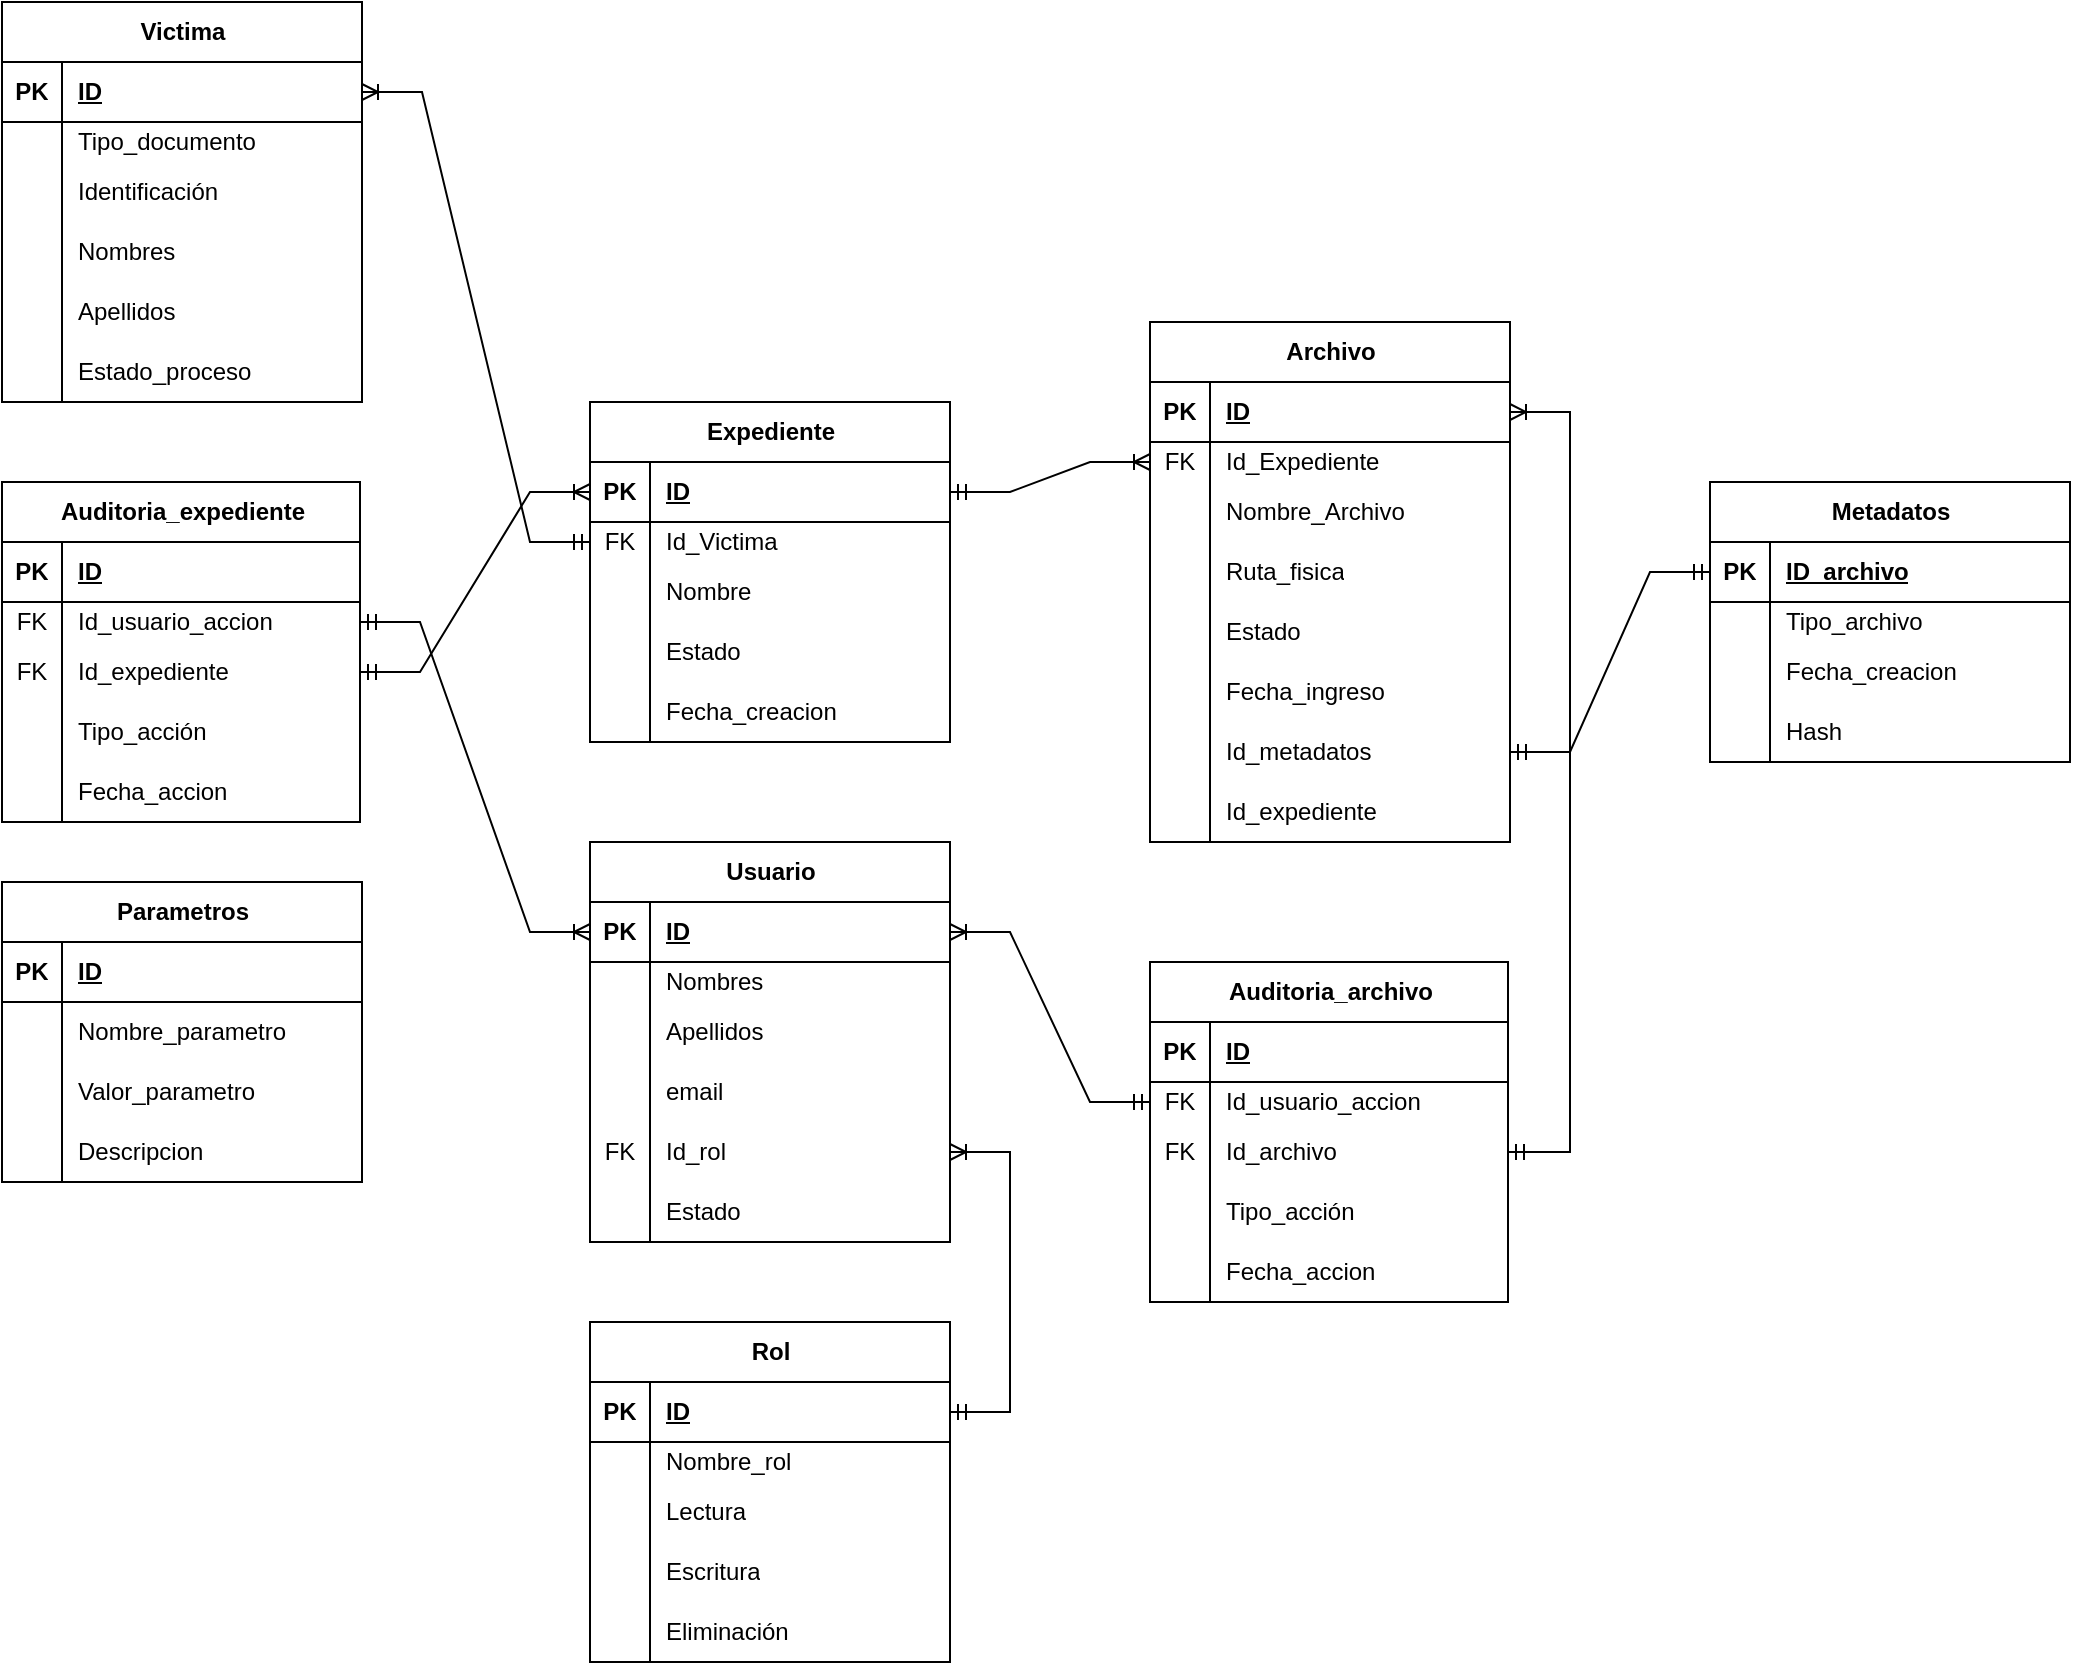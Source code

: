 <mxfile version="25.0.3">
  <diagram name="Page-1" id="efa7a0a1-bf9b-a30e-e6df-94a7791c09e9">
    <mxGraphModel dx="1318" dy="1440" grid="1" gridSize="10" guides="1" tooltips="1" connect="1" arrows="1" fold="1" page="1" pageScale="1" pageWidth="826" pageHeight="1169" background="none" math="0" shadow="0">
      <root>
        <mxCell id="0" />
        <mxCell id="1" parent="0" />
        <mxCell id="3Y8XvrcZQTQg6yt4Mxhw-348" value="Victima" style="shape=table;startSize=30;container=1;collapsible=1;childLayout=tableLayout;fixedRows=1;rowLines=0;fontStyle=1;align=center;resizeLast=1;html=1;" vertex="1" parent="1">
          <mxGeometry x="826" width="180" height="200" as="geometry" />
        </mxCell>
        <mxCell id="3Y8XvrcZQTQg6yt4Mxhw-349" value="" style="shape=tableRow;horizontal=0;startSize=0;swimlaneHead=0;swimlaneBody=0;fillColor=none;collapsible=0;dropTarget=0;points=[[0,0.5],[1,0.5]];portConstraint=eastwest;top=0;left=0;right=0;bottom=1;" vertex="1" parent="3Y8XvrcZQTQg6yt4Mxhw-348">
          <mxGeometry y="30" width="180" height="30" as="geometry" />
        </mxCell>
        <mxCell id="3Y8XvrcZQTQg6yt4Mxhw-350" value="PK" style="shape=partialRectangle;connectable=0;fillColor=none;top=0;left=0;bottom=0;right=0;fontStyle=1;overflow=hidden;whiteSpace=wrap;html=1;" vertex="1" parent="3Y8XvrcZQTQg6yt4Mxhw-349">
          <mxGeometry width="30" height="30" as="geometry">
            <mxRectangle width="30" height="30" as="alternateBounds" />
          </mxGeometry>
        </mxCell>
        <mxCell id="3Y8XvrcZQTQg6yt4Mxhw-351" value="ID" style="shape=partialRectangle;connectable=0;fillColor=none;top=0;left=0;bottom=0;right=0;align=left;spacingLeft=6;fontStyle=5;overflow=hidden;whiteSpace=wrap;html=1;" vertex="1" parent="3Y8XvrcZQTQg6yt4Mxhw-349">
          <mxGeometry x="30" width="150" height="30" as="geometry">
            <mxRectangle width="150" height="30" as="alternateBounds" />
          </mxGeometry>
        </mxCell>
        <mxCell id="3Y8XvrcZQTQg6yt4Mxhw-352" value="" style="shape=tableRow;horizontal=0;startSize=0;swimlaneHead=0;swimlaneBody=0;fillColor=none;collapsible=0;dropTarget=0;points=[[0,0.5],[1,0.5]];portConstraint=eastwest;top=0;left=0;right=0;bottom=0;" vertex="1" parent="3Y8XvrcZQTQg6yt4Mxhw-348">
          <mxGeometry y="60" width="180" height="20" as="geometry" />
        </mxCell>
        <mxCell id="3Y8XvrcZQTQg6yt4Mxhw-353" value="" style="shape=partialRectangle;connectable=0;fillColor=none;top=0;left=0;bottom=0;right=0;editable=1;overflow=hidden;whiteSpace=wrap;html=1;" vertex="1" parent="3Y8XvrcZQTQg6yt4Mxhw-352">
          <mxGeometry width="30" height="20" as="geometry">
            <mxRectangle width="30" height="20" as="alternateBounds" />
          </mxGeometry>
        </mxCell>
        <mxCell id="3Y8XvrcZQTQg6yt4Mxhw-354" value="Tipo_documento&lt;span style=&quot;white-space: pre;&quot;&gt;&#x9;&lt;/span&gt;&lt;span style=&quot;white-space: pre;&quot;&gt;&#x9;&lt;/span&gt;" style="shape=partialRectangle;connectable=0;fillColor=none;top=0;left=0;bottom=0;right=0;align=left;spacingLeft=6;overflow=hidden;whiteSpace=wrap;html=1;" vertex="1" parent="3Y8XvrcZQTQg6yt4Mxhw-352">
          <mxGeometry x="30" width="150" height="20" as="geometry">
            <mxRectangle width="150" height="20" as="alternateBounds" />
          </mxGeometry>
        </mxCell>
        <mxCell id="3Y8XvrcZQTQg6yt4Mxhw-355" value="" style="shape=tableRow;horizontal=0;startSize=0;swimlaneHead=0;swimlaneBody=0;fillColor=none;collapsible=0;dropTarget=0;points=[[0,0.5],[1,0.5]];portConstraint=eastwest;top=0;left=0;right=0;bottom=0;" vertex="1" parent="3Y8XvrcZQTQg6yt4Mxhw-348">
          <mxGeometry y="80" width="180" height="30" as="geometry" />
        </mxCell>
        <mxCell id="3Y8XvrcZQTQg6yt4Mxhw-356" value="" style="shape=partialRectangle;connectable=0;fillColor=none;top=0;left=0;bottom=0;right=0;editable=1;overflow=hidden;whiteSpace=wrap;html=1;" vertex="1" parent="3Y8XvrcZQTQg6yt4Mxhw-355">
          <mxGeometry width="30" height="30" as="geometry">
            <mxRectangle width="30" height="30" as="alternateBounds" />
          </mxGeometry>
        </mxCell>
        <mxCell id="3Y8XvrcZQTQg6yt4Mxhw-357" value="Identificación" style="shape=partialRectangle;connectable=0;fillColor=none;top=0;left=0;bottom=0;right=0;align=left;spacingLeft=6;overflow=hidden;whiteSpace=wrap;html=1;" vertex="1" parent="3Y8XvrcZQTQg6yt4Mxhw-355">
          <mxGeometry x="30" width="150" height="30" as="geometry">
            <mxRectangle width="150" height="30" as="alternateBounds" />
          </mxGeometry>
        </mxCell>
        <mxCell id="3Y8XvrcZQTQg6yt4Mxhw-358" value="" style="shape=tableRow;horizontal=0;startSize=0;swimlaneHead=0;swimlaneBody=0;fillColor=none;collapsible=0;dropTarget=0;points=[[0,0.5],[1,0.5]];portConstraint=eastwest;top=0;left=0;right=0;bottom=0;" vertex="1" parent="3Y8XvrcZQTQg6yt4Mxhw-348">
          <mxGeometry y="110" width="180" height="30" as="geometry" />
        </mxCell>
        <mxCell id="3Y8XvrcZQTQg6yt4Mxhw-359" value="" style="shape=partialRectangle;connectable=0;fillColor=none;top=0;left=0;bottom=0;right=0;editable=1;overflow=hidden;whiteSpace=wrap;html=1;" vertex="1" parent="3Y8XvrcZQTQg6yt4Mxhw-358">
          <mxGeometry width="30" height="30" as="geometry">
            <mxRectangle width="30" height="30" as="alternateBounds" />
          </mxGeometry>
        </mxCell>
        <mxCell id="3Y8XvrcZQTQg6yt4Mxhw-360" value="Nombres" style="shape=partialRectangle;connectable=0;fillColor=none;top=0;left=0;bottom=0;right=0;align=left;spacingLeft=6;overflow=hidden;whiteSpace=wrap;html=1;" vertex="1" parent="3Y8XvrcZQTQg6yt4Mxhw-358">
          <mxGeometry x="30" width="150" height="30" as="geometry">
            <mxRectangle width="150" height="30" as="alternateBounds" />
          </mxGeometry>
        </mxCell>
        <mxCell id="3Y8XvrcZQTQg6yt4Mxhw-361" value="" style="shape=tableRow;horizontal=0;startSize=0;swimlaneHead=0;swimlaneBody=0;fillColor=none;collapsible=0;dropTarget=0;points=[[0,0.5],[1,0.5]];portConstraint=eastwest;top=0;left=0;right=0;bottom=0;" vertex="1" parent="3Y8XvrcZQTQg6yt4Mxhw-348">
          <mxGeometry y="140" width="180" height="30" as="geometry" />
        </mxCell>
        <mxCell id="3Y8XvrcZQTQg6yt4Mxhw-362" value="" style="shape=partialRectangle;connectable=0;fillColor=none;top=0;left=0;bottom=0;right=0;editable=1;overflow=hidden;whiteSpace=wrap;html=1;" vertex="1" parent="3Y8XvrcZQTQg6yt4Mxhw-361">
          <mxGeometry width="30" height="30" as="geometry">
            <mxRectangle width="30" height="30" as="alternateBounds" />
          </mxGeometry>
        </mxCell>
        <mxCell id="3Y8XvrcZQTQg6yt4Mxhw-363" value="Apellidos" style="shape=partialRectangle;connectable=0;fillColor=none;top=0;left=0;bottom=0;right=0;align=left;spacingLeft=6;overflow=hidden;whiteSpace=wrap;html=1;" vertex="1" parent="3Y8XvrcZQTQg6yt4Mxhw-361">
          <mxGeometry x="30" width="150" height="30" as="geometry">
            <mxRectangle width="150" height="30" as="alternateBounds" />
          </mxGeometry>
        </mxCell>
        <mxCell id="3Y8XvrcZQTQg6yt4Mxhw-364" value="" style="shape=tableRow;horizontal=0;startSize=0;swimlaneHead=0;swimlaneBody=0;fillColor=none;collapsible=0;dropTarget=0;points=[[0,0.5],[1,0.5]];portConstraint=eastwest;top=0;left=0;right=0;bottom=0;" vertex="1" parent="3Y8XvrcZQTQg6yt4Mxhw-348">
          <mxGeometry y="170" width="180" height="30" as="geometry" />
        </mxCell>
        <mxCell id="3Y8XvrcZQTQg6yt4Mxhw-365" value="" style="shape=partialRectangle;connectable=0;fillColor=none;top=0;left=0;bottom=0;right=0;editable=1;overflow=hidden;whiteSpace=wrap;html=1;" vertex="1" parent="3Y8XvrcZQTQg6yt4Mxhw-364">
          <mxGeometry width="30" height="30" as="geometry">
            <mxRectangle width="30" height="30" as="alternateBounds" />
          </mxGeometry>
        </mxCell>
        <mxCell id="3Y8XvrcZQTQg6yt4Mxhw-366" value="Estado_proceso" style="shape=partialRectangle;connectable=0;fillColor=none;top=0;left=0;bottom=0;right=0;align=left;spacingLeft=6;overflow=hidden;whiteSpace=wrap;html=1;" vertex="1" parent="3Y8XvrcZQTQg6yt4Mxhw-364">
          <mxGeometry x="30" width="150" height="30" as="geometry">
            <mxRectangle width="150" height="30" as="alternateBounds" />
          </mxGeometry>
        </mxCell>
        <mxCell id="3Y8XvrcZQTQg6yt4Mxhw-367" value="Auditoria_expediente" style="shape=table;startSize=30;container=1;collapsible=1;childLayout=tableLayout;fixedRows=1;rowLines=0;fontStyle=1;align=center;resizeLast=1;html=1;" vertex="1" parent="1">
          <mxGeometry x="826" y="240" width="179" height="170" as="geometry" />
        </mxCell>
        <mxCell id="3Y8XvrcZQTQg6yt4Mxhw-368" value="" style="shape=tableRow;horizontal=0;startSize=0;swimlaneHead=0;swimlaneBody=0;fillColor=none;collapsible=0;dropTarget=0;points=[[0,0.5],[1,0.5]];portConstraint=eastwest;top=0;left=0;right=0;bottom=1;" vertex="1" parent="3Y8XvrcZQTQg6yt4Mxhw-367">
          <mxGeometry y="30" width="179" height="30" as="geometry" />
        </mxCell>
        <mxCell id="3Y8XvrcZQTQg6yt4Mxhw-369" value="PK" style="shape=partialRectangle;connectable=0;fillColor=none;top=0;left=0;bottom=0;right=0;fontStyle=1;overflow=hidden;whiteSpace=wrap;html=1;" vertex="1" parent="3Y8XvrcZQTQg6yt4Mxhw-368">
          <mxGeometry width="30" height="30" as="geometry">
            <mxRectangle width="30" height="30" as="alternateBounds" />
          </mxGeometry>
        </mxCell>
        <mxCell id="3Y8XvrcZQTQg6yt4Mxhw-370" value="ID" style="shape=partialRectangle;connectable=0;fillColor=none;top=0;left=0;bottom=0;right=0;align=left;spacingLeft=6;fontStyle=5;overflow=hidden;whiteSpace=wrap;html=1;" vertex="1" parent="3Y8XvrcZQTQg6yt4Mxhw-368">
          <mxGeometry x="30" width="149" height="30" as="geometry">
            <mxRectangle width="149" height="30" as="alternateBounds" />
          </mxGeometry>
        </mxCell>
        <mxCell id="3Y8XvrcZQTQg6yt4Mxhw-371" value="" style="shape=tableRow;horizontal=0;startSize=0;swimlaneHead=0;swimlaneBody=0;fillColor=none;collapsible=0;dropTarget=0;points=[[0,0.5],[1,0.5]];portConstraint=eastwest;top=0;left=0;right=0;bottom=0;" vertex="1" parent="3Y8XvrcZQTQg6yt4Mxhw-367">
          <mxGeometry y="60" width="179" height="20" as="geometry" />
        </mxCell>
        <mxCell id="3Y8XvrcZQTQg6yt4Mxhw-372" value="FK" style="shape=partialRectangle;connectable=0;fillColor=none;top=0;left=0;bottom=0;right=0;editable=1;overflow=hidden;whiteSpace=wrap;html=1;" vertex="1" parent="3Y8XvrcZQTQg6yt4Mxhw-371">
          <mxGeometry width="30" height="20" as="geometry">
            <mxRectangle width="30" height="20" as="alternateBounds" />
          </mxGeometry>
        </mxCell>
        <mxCell id="3Y8XvrcZQTQg6yt4Mxhw-373" value="Id_usuario_accion" style="shape=partialRectangle;connectable=0;fillColor=none;top=0;left=0;bottom=0;right=0;align=left;spacingLeft=6;overflow=hidden;whiteSpace=wrap;html=1;" vertex="1" parent="3Y8XvrcZQTQg6yt4Mxhw-371">
          <mxGeometry x="30" width="149" height="20" as="geometry">
            <mxRectangle width="149" height="20" as="alternateBounds" />
          </mxGeometry>
        </mxCell>
        <mxCell id="3Y8XvrcZQTQg6yt4Mxhw-374" value="" style="shape=tableRow;horizontal=0;startSize=0;swimlaneHead=0;swimlaneBody=0;fillColor=none;collapsible=0;dropTarget=0;points=[[0,0.5],[1,0.5]];portConstraint=eastwest;top=0;left=0;right=0;bottom=0;" vertex="1" parent="3Y8XvrcZQTQg6yt4Mxhw-367">
          <mxGeometry y="80" width="179" height="30" as="geometry" />
        </mxCell>
        <mxCell id="3Y8XvrcZQTQg6yt4Mxhw-375" value="FK" style="shape=partialRectangle;connectable=0;fillColor=none;top=0;left=0;bottom=0;right=0;editable=1;overflow=hidden;whiteSpace=wrap;html=1;" vertex="1" parent="3Y8XvrcZQTQg6yt4Mxhw-374">
          <mxGeometry width="30" height="30" as="geometry">
            <mxRectangle width="30" height="30" as="alternateBounds" />
          </mxGeometry>
        </mxCell>
        <mxCell id="3Y8XvrcZQTQg6yt4Mxhw-376" value="Id_expediente" style="shape=partialRectangle;connectable=0;fillColor=none;top=0;left=0;bottom=0;right=0;align=left;spacingLeft=6;overflow=hidden;whiteSpace=wrap;html=1;" vertex="1" parent="3Y8XvrcZQTQg6yt4Mxhw-374">
          <mxGeometry x="30" width="149" height="30" as="geometry">
            <mxRectangle width="149" height="30" as="alternateBounds" />
          </mxGeometry>
        </mxCell>
        <mxCell id="3Y8XvrcZQTQg6yt4Mxhw-377" value="" style="shape=tableRow;horizontal=0;startSize=0;swimlaneHead=0;swimlaneBody=0;fillColor=none;collapsible=0;dropTarget=0;points=[[0,0.5],[1,0.5]];portConstraint=eastwest;top=0;left=0;right=0;bottom=0;" vertex="1" parent="3Y8XvrcZQTQg6yt4Mxhw-367">
          <mxGeometry y="110" width="179" height="30" as="geometry" />
        </mxCell>
        <mxCell id="3Y8XvrcZQTQg6yt4Mxhw-378" value="" style="shape=partialRectangle;connectable=0;fillColor=none;top=0;left=0;bottom=0;right=0;editable=1;overflow=hidden;whiteSpace=wrap;html=1;" vertex="1" parent="3Y8XvrcZQTQg6yt4Mxhw-377">
          <mxGeometry width="30" height="30" as="geometry">
            <mxRectangle width="30" height="30" as="alternateBounds" />
          </mxGeometry>
        </mxCell>
        <mxCell id="3Y8XvrcZQTQg6yt4Mxhw-379" value="Tipo_acción" style="shape=partialRectangle;connectable=0;fillColor=none;top=0;left=0;bottom=0;right=0;align=left;spacingLeft=6;overflow=hidden;whiteSpace=wrap;html=1;" vertex="1" parent="3Y8XvrcZQTQg6yt4Mxhw-377">
          <mxGeometry x="30" width="149" height="30" as="geometry">
            <mxRectangle width="149" height="30" as="alternateBounds" />
          </mxGeometry>
        </mxCell>
        <mxCell id="3Y8XvrcZQTQg6yt4Mxhw-380" value="" style="shape=tableRow;horizontal=0;startSize=0;swimlaneHead=0;swimlaneBody=0;fillColor=none;collapsible=0;dropTarget=0;points=[[0,0.5],[1,0.5]];portConstraint=eastwest;top=0;left=0;right=0;bottom=0;" vertex="1" parent="3Y8XvrcZQTQg6yt4Mxhw-367">
          <mxGeometry y="140" width="179" height="30" as="geometry" />
        </mxCell>
        <mxCell id="3Y8XvrcZQTQg6yt4Mxhw-381" value="" style="shape=partialRectangle;connectable=0;fillColor=none;top=0;left=0;bottom=0;right=0;editable=1;overflow=hidden;whiteSpace=wrap;html=1;" vertex="1" parent="3Y8XvrcZQTQg6yt4Mxhw-380">
          <mxGeometry width="30" height="30" as="geometry">
            <mxRectangle width="30" height="30" as="alternateBounds" />
          </mxGeometry>
        </mxCell>
        <mxCell id="3Y8XvrcZQTQg6yt4Mxhw-382" value="Fecha_accion" style="shape=partialRectangle;connectable=0;fillColor=none;top=0;left=0;bottom=0;right=0;align=left;spacingLeft=6;overflow=hidden;whiteSpace=wrap;html=1;" vertex="1" parent="3Y8XvrcZQTQg6yt4Mxhw-380">
          <mxGeometry x="30" width="149" height="30" as="geometry">
            <mxRectangle width="149" height="30" as="alternateBounds" />
          </mxGeometry>
        </mxCell>
        <mxCell id="3Y8XvrcZQTQg6yt4Mxhw-383" value="" style="edgeStyle=entityRelationEdgeStyle;fontSize=12;html=1;endArrow=ERoneToMany;startArrow=ERmandOne;rounded=0;" edge="1" source="3Y8XvrcZQTQg6yt4Mxhw-390" target="3Y8XvrcZQTQg6yt4Mxhw-349" parent="1">
          <mxGeometry width="100" height="100" relative="1" as="geometry">
            <mxPoint x="1160" y="590" as="sourcePoint" />
            <mxPoint x="1260" y="490" as="targetPoint" />
          </mxGeometry>
        </mxCell>
        <mxCell id="3Y8XvrcZQTQg6yt4Mxhw-384" value="" style="edgeStyle=entityRelationEdgeStyle;fontSize=12;html=1;endArrow=ERoneToMany;startArrow=ERmandOne;rounded=0;" edge="1" source="3Y8XvrcZQTQg6yt4Mxhw-374" target="3Y8XvrcZQTQg6yt4Mxhw-387" parent="1">
          <mxGeometry width="100" height="100" relative="1" as="geometry">
            <mxPoint x="1070" y="595" as="sourcePoint" />
            <mxPoint x="1070" y="340" as="targetPoint" />
            <Array as="points">
              <mxPoint x="1131" y="465" />
              <mxPoint x="1141" y="465" />
              <mxPoint x="1141" y="455" />
            </Array>
          </mxGeometry>
        </mxCell>
        <mxCell id="3Y8XvrcZQTQg6yt4Mxhw-385" value="" style="edgeStyle=entityRelationEdgeStyle;fontSize=12;html=1;endArrow=ERoneToMany;startArrow=ERmandOne;rounded=0;" edge="1" source="3Y8XvrcZQTQg6yt4Mxhw-371" target="3Y8XvrcZQTQg6yt4Mxhw-409" parent="1">
          <mxGeometry width="100" height="100" relative="1" as="geometry">
            <mxPoint x="1009" y="555" as="sourcePoint" />
            <mxPoint x="1110" y="680" as="targetPoint" />
          </mxGeometry>
        </mxCell>
        <mxCell id="3Y8XvrcZQTQg6yt4Mxhw-386" value="Expediente" style="shape=table;startSize=30;container=1;collapsible=1;childLayout=tableLayout;fixedRows=1;rowLines=0;fontStyle=1;align=center;resizeLast=1;html=1;" vertex="1" parent="1">
          <mxGeometry x="1120" y="200" width="180" height="170" as="geometry" />
        </mxCell>
        <mxCell id="3Y8XvrcZQTQg6yt4Mxhw-387" value="" style="shape=tableRow;horizontal=0;startSize=0;swimlaneHead=0;swimlaneBody=0;fillColor=none;collapsible=0;dropTarget=0;points=[[0,0.5],[1,0.5]];portConstraint=eastwest;top=0;left=0;right=0;bottom=1;" vertex="1" parent="3Y8XvrcZQTQg6yt4Mxhw-386">
          <mxGeometry y="30" width="180" height="30" as="geometry" />
        </mxCell>
        <mxCell id="3Y8XvrcZQTQg6yt4Mxhw-388" value="PK" style="shape=partialRectangle;connectable=0;fillColor=none;top=0;left=0;bottom=0;right=0;fontStyle=1;overflow=hidden;whiteSpace=wrap;html=1;" vertex="1" parent="3Y8XvrcZQTQg6yt4Mxhw-387">
          <mxGeometry width="30" height="30" as="geometry">
            <mxRectangle width="30" height="30" as="alternateBounds" />
          </mxGeometry>
        </mxCell>
        <mxCell id="3Y8XvrcZQTQg6yt4Mxhw-389" value="ID" style="shape=partialRectangle;connectable=0;fillColor=none;top=0;left=0;bottom=0;right=0;align=left;spacingLeft=6;fontStyle=5;overflow=hidden;whiteSpace=wrap;html=1;" vertex="1" parent="3Y8XvrcZQTQg6yt4Mxhw-387">
          <mxGeometry x="30" width="150" height="30" as="geometry">
            <mxRectangle width="150" height="30" as="alternateBounds" />
          </mxGeometry>
        </mxCell>
        <mxCell id="3Y8XvrcZQTQg6yt4Mxhw-390" value="" style="shape=tableRow;horizontal=0;startSize=0;swimlaneHead=0;swimlaneBody=0;fillColor=none;collapsible=0;dropTarget=0;points=[[0,0.5],[1,0.5]];portConstraint=eastwest;top=0;left=0;right=0;bottom=0;" vertex="1" parent="3Y8XvrcZQTQg6yt4Mxhw-386">
          <mxGeometry y="60" width="180" height="20" as="geometry" />
        </mxCell>
        <mxCell id="3Y8XvrcZQTQg6yt4Mxhw-391" value="FK" style="shape=partialRectangle;connectable=0;fillColor=none;top=0;left=0;bottom=0;right=0;editable=1;overflow=hidden;whiteSpace=wrap;html=1;" vertex="1" parent="3Y8XvrcZQTQg6yt4Mxhw-390">
          <mxGeometry width="30" height="20" as="geometry">
            <mxRectangle width="30" height="20" as="alternateBounds" />
          </mxGeometry>
        </mxCell>
        <mxCell id="3Y8XvrcZQTQg6yt4Mxhw-392" value="Id_Victima" style="shape=partialRectangle;connectable=0;fillColor=none;top=0;left=0;bottom=0;right=0;align=left;spacingLeft=6;overflow=hidden;whiteSpace=wrap;html=1;" vertex="1" parent="3Y8XvrcZQTQg6yt4Mxhw-390">
          <mxGeometry x="30" width="150" height="20" as="geometry">
            <mxRectangle width="150" height="20" as="alternateBounds" />
          </mxGeometry>
        </mxCell>
        <mxCell id="3Y8XvrcZQTQg6yt4Mxhw-393" value="" style="shape=tableRow;horizontal=0;startSize=0;swimlaneHead=0;swimlaneBody=0;fillColor=none;collapsible=0;dropTarget=0;points=[[0,0.5],[1,0.5]];portConstraint=eastwest;top=0;left=0;right=0;bottom=0;" vertex="1" parent="3Y8XvrcZQTQg6yt4Mxhw-386">
          <mxGeometry y="80" width="180" height="30" as="geometry" />
        </mxCell>
        <mxCell id="3Y8XvrcZQTQg6yt4Mxhw-394" value="" style="shape=partialRectangle;connectable=0;fillColor=none;top=0;left=0;bottom=0;right=0;editable=1;overflow=hidden;whiteSpace=wrap;html=1;" vertex="1" parent="3Y8XvrcZQTQg6yt4Mxhw-393">
          <mxGeometry width="30" height="30" as="geometry">
            <mxRectangle width="30" height="30" as="alternateBounds" />
          </mxGeometry>
        </mxCell>
        <mxCell id="3Y8XvrcZQTQg6yt4Mxhw-395" value="Nombre" style="shape=partialRectangle;connectable=0;fillColor=none;top=0;left=0;bottom=0;right=0;align=left;spacingLeft=6;overflow=hidden;whiteSpace=wrap;html=1;" vertex="1" parent="3Y8XvrcZQTQg6yt4Mxhw-393">
          <mxGeometry x="30" width="150" height="30" as="geometry">
            <mxRectangle width="150" height="30" as="alternateBounds" />
          </mxGeometry>
        </mxCell>
        <mxCell id="3Y8XvrcZQTQg6yt4Mxhw-399" value="" style="shape=tableRow;horizontal=0;startSize=0;swimlaneHead=0;swimlaneBody=0;fillColor=none;collapsible=0;dropTarget=0;points=[[0,0.5],[1,0.5]];portConstraint=eastwest;top=0;left=0;right=0;bottom=0;" vertex="1" parent="3Y8XvrcZQTQg6yt4Mxhw-386">
          <mxGeometry y="110" width="180" height="30" as="geometry" />
        </mxCell>
        <mxCell id="3Y8XvrcZQTQg6yt4Mxhw-400" value="" style="shape=partialRectangle;connectable=0;fillColor=none;top=0;left=0;bottom=0;right=0;editable=1;overflow=hidden;whiteSpace=wrap;html=1;" vertex="1" parent="3Y8XvrcZQTQg6yt4Mxhw-399">
          <mxGeometry width="30" height="30" as="geometry">
            <mxRectangle width="30" height="30" as="alternateBounds" />
          </mxGeometry>
        </mxCell>
        <mxCell id="3Y8XvrcZQTQg6yt4Mxhw-401" value="Estado" style="shape=partialRectangle;connectable=0;fillColor=none;top=0;left=0;bottom=0;right=0;align=left;spacingLeft=6;overflow=hidden;whiteSpace=wrap;html=1;" vertex="1" parent="3Y8XvrcZQTQg6yt4Mxhw-399">
          <mxGeometry x="30" width="150" height="30" as="geometry">
            <mxRectangle width="150" height="30" as="alternateBounds" />
          </mxGeometry>
        </mxCell>
        <mxCell id="3Y8XvrcZQTQg6yt4Mxhw-402" value="" style="shape=tableRow;horizontal=0;startSize=0;swimlaneHead=0;swimlaneBody=0;fillColor=none;collapsible=0;dropTarget=0;points=[[0,0.5],[1,0.5]];portConstraint=eastwest;top=0;left=0;right=0;bottom=0;" vertex="1" parent="3Y8XvrcZQTQg6yt4Mxhw-386">
          <mxGeometry y="140" width="180" height="30" as="geometry" />
        </mxCell>
        <mxCell id="3Y8XvrcZQTQg6yt4Mxhw-403" value="" style="shape=partialRectangle;connectable=0;fillColor=none;top=0;left=0;bottom=0;right=0;editable=1;overflow=hidden;whiteSpace=wrap;html=1;" vertex="1" parent="3Y8XvrcZQTQg6yt4Mxhw-402">
          <mxGeometry width="30" height="30" as="geometry">
            <mxRectangle width="30" height="30" as="alternateBounds" />
          </mxGeometry>
        </mxCell>
        <mxCell id="3Y8XvrcZQTQg6yt4Mxhw-404" value="Fecha_creacion" style="shape=partialRectangle;connectable=0;fillColor=none;top=0;left=0;bottom=0;right=0;align=left;spacingLeft=6;overflow=hidden;whiteSpace=wrap;html=1;" vertex="1" parent="3Y8XvrcZQTQg6yt4Mxhw-402">
          <mxGeometry x="30" width="150" height="30" as="geometry">
            <mxRectangle width="150" height="30" as="alternateBounds" />
          </mxGeometry>
        </mxCell>
        <mxCell id="3Y8XvrcZQTQg6yt4Mxhw-408" value="Usuario" style="shape=table;startSize=30;container=1;collapsible=1;childLayout=tableLayout;fixedRows=1;rowLines=0;fontStyle=1;align=center;resizeLast=1;html=1;" vertex="1" parent="1">
          <mxGeometry x="1120" y="420" width="180" height="200" as="geometry" />
        </mxCell>
        <mxCell id="3Y8XvrcZQTQg6yt4Mxhw-409" value="" style="shape=tableRow;horizontal=0;startSize=0;swimlaneHead=0;swimlaneBody=0;fillColor=none;collapsible=0;dropTarget=0;points=[[0,0.5],[1,0.5]];portConstraint=eastwest;top=0;left=0;right=0;bottom=1;" vertex="1" parent="3Y8XvrcZQTQg6yt4Mxhw-408">
          <mxGeometry y="30" width="180" height="30" as="geometry" />
        </mxCell>
        <mxCell id="3Y8XvrcZQTQg6yt4Mxhw-410" value="PK" style="shape=partialRectangle;connectable=0;fillColor=none;top=0;left=0;bottom=0;right=0;fontStyle=1;overflow=hidden;whiteSpace=wrap;html=1;" vertex="1" parent="3Y8XvrcZQTQg6yt4Mxhw-409">
          <mxGeometry width="30" height="30" as="geometry">
            <mxRectangle width="30" height="30" as="alternateBounds" />
          </mxGeometry>
        </mxCell>
        <mxCell id="3Y8XvrcZQTQg6yt4Mxhw-411" value="ID" style="shape=partialRectangle;connectable=0;fillColor=none;top=0;left=0;bottom=0;right=0;align=left;spacingLeft=6;fontStyle=5;overflow=hidden;whiteSpace=wrap;html=1;" vertex="1" parent="3Y8XvrcZQTQg6yt4Mxhw-409">
          <mxGeometry x="30" width="150" height="30" as="geometry">
            <mxRectangle width="150" height="30" as="alternateBounds" />
          </mxGeometry>
        </mxCell>
        <mxCell id="3Y8XvrcZQTQg6yt4Mxhw-412" value="" style="shape=tableRow;horizontal=0;startSize=0;swimlaneHead=0;swimlaneBody=0;fillColor=none;collapsible=0;dropTarget=0;points=[[0,0.5],[1,0.5]];portConstraint=eastwest;top=0;left=0;right=0;bottom=0;" vertex="1" parent="3Y8XvrcZQTQg6yt4Mxhw-408">
          <mxGeometry y="60" width="180" height="20" as="geometry" />
        </mxCell>
        <mxCell id="3Y8XvrcZQTQg6yt4Mxhw-413" value="" style="shape=partialRectangle;connectable=0;fillColor=none;top=0;left=0;bottom=0;right=0;editable=1;overflow=hidden;whiteSpace=wrap;html=1;" vertex="1" parent="3Y8XvrcZQTQg6yt4Mxhw-412">
          <mxGeometry width="30" height="20" as="geometry">
            <mxRectangle width="30" height="20" as="alternateBounds" />
          </mxGeometry>
        </mxCell>
        <mxCell id="3Y8XvrcZQTQg6yt4Mxhw-414" value="Nombres" style="shape=partialRectangle;connectable=0;fillColor=none;top=0;left=0;bottom=0;right=0;align=left;spacingLeft=6;overflow=hidden;whiteSpace=wrap;html=1;" vertex="1" parent="3Y8XvrcZQTQg6yt4Mxhw-412">
          <mxGeometry x="30" width="150" height="20" as="geometry">
            <mxRectangle width="150" height="20" as="alternateBounds" />
          </mxGeometry>
        </mxCell>
        <mxCell id="3Y8XvrcZQTQg6yt4Mxhw-415" value="" style="shape=tableRow;horizontal=0;startSize=0;swimlaneHead=0;swimlaneBody=0;fillColor=none;collapsible=0;dropTarget=0;points=[[0,0.5],[1,0.5]];portConstraint=eastwest;top=0;left=0;right=0;bottom=0;" vertex="1" parent="3Y8XvrcZQTQg6yt4Mxhw-408">
          <mxGeometry y="80" width="180" height="30" as="geometry" />
        </mxCell>
        <mxCell id="3Y8XvrcZQTQg6yt4Mxhw-416" value="" style="shape=partialRectangle;connectable=0;fillColor=none;top=0;left=0;bottom=0;right=0;editable=1;overflow=hidden;whiteSpace=wrap;html=1;" vertex="1" parent="3Y8XvrcZQTQg6yt4Mxhw-415">
          <mxGeometry width="30" height="30" as="geometry">
            <mxRectangle width="30" height="30" as="alternateBounds" />
          </mxGeometry>
        </mxCell>
        <mxCell id="3Y8XvrcZQTQg6yt4Mxhw-417" value="Apellidos" style="shape=partialRectangle;connectable=0;fillColor=none;top=0;left=0;bottom=0;right=0;align=left;spacingLeft=6;overflow=hidden;whiteSpace=wrap;html=1;" vertex="1" parent="3Y8XvrcZQTQg6yt4Mxhw-415">
          <mxGeometry x="30" width="150" height="30" as="geometry">
            <mxRectangle width="150" height="30" as="alternateBounds" />
          </mxGeometry>
        </mxCell>
        <mxCell id="3Y8XvrcZQTQg6yt4Mxhw-418" value="" style="shape=tableRow;horizontal=0;startSize=0;swimlaneHead=0;swimlaneBody=0;fillColor=none;collapsible=0;dropTarget=0;points=[[0,0.5],[1,0.5]];portConstraint=eastwest;top=0;left=0;right=0;bottom=0;" vertex="1" parent="3Y8XvrcZQTQg6yt4Mxhw-408">
          <mxGeometry y="110" width="180" height="30" as="geometry" />
        </mxCell>
        <mxCell id="3Y8XvrcZQTQg6yt4Mxhw-419" value="" style="shape=partialRectangle;connectable=0;fillColor=none;top=0;left=0;bottom=0;right=0;editable=1;overflow=hidden;whiteSpace=wrap;html=1;" vertex="1" parent="3Y8XvrcZQTQg6yt4Mxhw-418">
          <mxGeometry width="30" height="30" as="geometry">
            <mxRectangle width="30" height="30" as="alternateBounds" />
          </mxGeometry>
        </mxCell>
        <mxCell id="3Y8XvrcZQTQg6yt4Mxhw-420" value="email" style="shape=partialRectangle;connectable=0;fillColor=none;top=0;left=0;bottom=0;right=0;align=left;spacingLeft=6;overflow=hidden;whiteSpace=wrap;html=1;" vertex="1" parent="3Y8XvrcZQTQg6yt4Mxhw-418">
          <mxGeometry x="30" width="150" height="30" as="geometry">
            <mxRectangle width="150" height="30" as="alternateBounds" />
          </mxGeometry>
        </mxCell>
        <mxCell id="3Y8XvrcZQTQg6yt4Mxhw-421" value="" style="shape=tableRow;horizontal=0;startSize=0;swimlaneHead=0;swimlaneBody=0;fillColor=none;collapsible=0;dropTarget=0;points=[[0,0.5],[1,0.5]];portConstraint=eastwest;top=0;left=0;right=0;bottom=0;" vertex="1" parent="3Y8XvrcZQTQg6yt4Mxhw-408">
          <mxGeometry y="140" width="180" height="30" as="geometry" />
        </mxCell>
        <mxCell id="3Y8XvrcZQTQg6yt4Mxhw-422" value="FK" style="shape=partialRectangle;connectable=0;fillColor=none;top=0;left=0;bottom=0;right=0;editable=1;overflow=hidden;whiteSpace=wrap;html=1;" vertex="1" parent="3Y8XvrcZQTQg6yt4Mxhw-421">
          <mxGeometry width="30" height="30" as="geometry">
            <mxRectangle width="30" height="30" as="alternateBounds" />
          </mxGeometry>
        </mxCell>
        <mxCell id="3Y8XvrcZQTQg6yt4Mxhw-423" value="Id_rol" style="shape=partialRectangle;connectable=0;fillColor=none;top=0;left=0;bottom=0;right=0;align=left;spacingLeft=6;overflow=hidden;whiteSpace=wrap;html=1;" vertex="1" parent="3Y8XvrcZQTQg6yt4Mxhw-421">
          <mxGeometry x="30" width="150" height="30" as="geometry">
            <mxRectangle width="150" height="30" as="alternateBounds" />
          </mxGeometry>
        </mxCell>
        <mxCell id="3Y8XvrcZQTQg6yt4Mxhw-424" value="" style="shape=tableRow;horizontal=0;startSize=0;swimlaneHead=0;swimlaneBody=0;fillColor=none;collapsible=0;dropTarget=0;points=[[0,0.5],[1,0.5]];portConstraint=eastwest;top=0;left=0;right=0;bottom=0;" vertex="1" parent="3Y8XvrcZQTQg6yt4Mxhw-408">
          <mxGeometry y="170" width="180" height="30" as="geometry" />
        </mxCell>
        <mxCell id="3Y8XvrcZQTQg6yt4Mxhw-425" value="" style="shape=partialRectangle;connectable=0;fillColor=none;top=0;left=0;bottom=0;right=0;editable=1;overflow=hidden;whiteSpace=wrap;html=1;" vertex="1" parent="3Y8XvrcZQTQg6yt4Mxhw-424">
          <mxGeometry width="30" height="30" as="geometry">
            <mxRectangle width="30" height="30" as="alternateBounds" />
          </mxGeometry>
        </mxCell>
        <mxCell id="3Y8XvrcZQTQg6yt4Mxhw-426" value="Estado" style="shape=partialRectangle;connectable=0;fillColor=none;top=0;left=0;bottom=0;right=0;align=left;spacingLeft=6;overflow=hidden;whiteSpace=wrap;html=1;" vertex="1" parent="3Y8XvrcZQTQg6yt4Mxhw-424">
          <mxGeometry x="30" width="150" height="30" as="geometry">
            <mxRectangle width="150" height="30" as="alternateBounds" />
          </mxGeometry>
        </mxCell>
        <mxCell id="3Y8XvrcZQTQg6yt4Mxhw-427" value="Rol" style="shape=table;startSize=30;container=1;collapsible=1;childLayout=tableLayout;fixedRows=1;rowLines=0;fontStyle=1;align=center;resizeLast=1;html=1;" vertex="1" parent="1">
          <mxGeometry x="1120" y="660" width="180" height="170" as="geometry" />
        </mxCell>
        <mxCell id="3Y8XvrcZQTQg6yt4Mxhw-428" value="" style="shape=tableRow;horizontal=0;startSize=0;swimlaneHead=0;swimlaneBody=0;fillColor=none;collapsible=0;dropTarget=0;points=[[0,0.5],[1,0.5]];portConstraint=eastwest;top=0;left=0;right=0;bottom=1;" vertex="1" parent="3Y8XvrcZQTQg6yt4Mxhw-427">
          <mxGeometry y="30" width="180" height="30" as="geometry" />
        </mxCell>
        <mxCell id="3Y8XvrcZQTQg6yt4Mxhw-429" value="PK" style="shape=partialRectangle;connectable=0;fillColor=none;top=0;left=0;bottom=0;right=0;fontStyle=1;overflow=hidden;whiteSpace=wrap;html=1;" vertex="1" parent="3Y8XvrcZQTQg6yt4Mxhw-428">
          <mxGeometry width="30" height="30" as="geometry">
            <mxRectangle width="30" height="30" as="alternateBounds" />
          </mxGeometry>
        </mxCell>
        <mxCell id="3Y8XvrcZQTQg6yt4Mxhw-430" value="ID" style="shape=partialRectangle;connectable=0;fillColor=none;top=0;left=0;bottom=0;right=0;align=left;spacingLeft=6;fontStyle=5;overflow=hidden;whiteSpace=wrap;html=1;" vertex="1" parent="3Y8XvrcZQTQg6yt4Mxhw-428">
          <mxGeometry x="30" width="150" height="30" as="geometry">
            <mxRectangle width="150" height="30" as="alternateBounds" />
          </mxGeometry>
        </mxCell>
        <mxCell id="3Y8XvrcZQTQg6yt4Mxhw-431" value="" style="shape=tableRow;horizontal=0;startSize=0;swimlaneHead=0;swimlaneBody=0;fillColor=none;collapsible=0;dropTarget=0;points=[[0,0.5],[1,0.5]];portConstraint=eastwest;top=0;left=0;right=0;bottom=0;" vertex="1" parent="3Y8XvrcZQTQg6yt4Mxhw-427">
          <mxGeometry y="60" width="180" height="20" as="geometry" />
        </mxCell>
        <mxCell id="3Y8XvrcZQTQg6yt4Mxhw-432" value="" style="shape=partialRectangle;connectable=0;fillColor=none;top=0;left=0;bottom=0;right=0;editable=1;overflow=hidden;whiteSpace=wrap;html=1;" vertex="1" parent="3Y8XvrcZQTQg6yt4Mxhw-431">
          <mxGeometry width="30" height="20" as="geometry">
            <mxRectangle width="30" height="20" as="alternateBounds" />
          </mxGeometry>
        </mxCell>
        <mxCell id="3Y8XvrcZQTQg6yt4Mxhw-433" value="Nombre_rol" style="shape=partialRectangle;connectable=0;fillColor=none;top=0;left=0;bottom=0;right=0;align=left;spacingLeft=6;overflow=hidden;whiteSpace=wrap;html=1;" vertex="1" parent="3Y8XvrcZQTQg6yt4Mxhw-431">
          <mxGeometry x="30" width="150" height="20" as="geometry">
            <mxRectangle width="150" height="20" as="alternateBounds" />
          </mxGeometry>
        </mxCell>
        <mxCell id="3Y8XvrcZQTQg6yt4Mxhw-434" value="" style="shape=tableRow;horizontal=0;startSize=0;swimlaneHead=0;swimlaneBody=0;fillColor=none;collapsible=0;dropTarget=0;points=[[0,0.5],[1,0.5]];portConstraint=eastwest;top=0;left=0;right=0;bottom=0;" vertex="1" parent="3Y8XvrcZQTQg6yt4Mxhw-427">
          <mxGeometry y="80" width="180" height="30" as="geometry" />
        </mxCell>
        <mxCell id="3Y8XvrcZQTQg6yt4Mxhw-435" value="" style="shape=partialRectangle;connectable=0;fillColor=none;top=0;left=0;bottom=0;right=0;editable=1;overflow=hidden;whiteSpace=wrap;html=1;" vertex="1" parent="3Y8XvrcZQTQg6yt4Mxhw-434">
          <mxGeometry width="30" height="30" as="geometry">
            <mxRectangle width="30" height="30" as="alternateBounds" />
          </mxGeometry>
        </mxCell>
        <mxCell id="3Y8XvrcZQTQg6yt4Mxhw-436" value="Lectura" style="shape=partialRectangle;connectable=0;fillColor=none;top=0;left=0;bottom=0;right=0;align=left;spacingLeft=6;overflow=hidden;whiteSpace=wrap;html=1;" vertex="1" parent="3Y8XvrcZQTQg6yt4Mxhw-434">
          <mxGeometry x="30" width="150" height="30" as="geometry">
            <mxRectangle width="150" height="30" as="alternateBounds" />
          </mxGeometry>
        </mxCell>
        <mxCell id="3Y8XvrcZQTQg6yt4Mxhw-437" value="" style="shape=tableRow;horizontal=0;startSize=0;swimlaneHead=0;swimlaneBody=0;fillColor=none;collapsible=0;dropTarget=0;points=[[0,0.5],[1,0.5]];portConstraint=eastwest;top=0;left=0;right=0;bottom=0;" vertex="1" parent="3Y8XvrcZQTQg6yt4Mxhw-427">
          <mxGeometry y="110" width="180" height="30" as="geometry" />
        </mxCell>
        <mxCell id="3Y8XvrcZQTQg6yt4Mxhw-438" value="" style="shape=partialRectangle;connectable=0;fillColor=none;top=0;left=0;bottom=0;right=0;editable=1;overflow=hidden;whiteSpace=wrap;html=1;" vertex="1" parent="3Y8XvrcZQTQg6yt4Mxhw-437">
          <mxGeometry width="30" height="30" as="geometry">
            <mxRectangle width="30" height="30" as="alternateBounds" />
          </mxGeometry>
        </mxCell>
        <mxCell id="3Y8XvrcZQTQg6yt4Mxhw-439" value="Escritura" style="shape=partialRectangle;connectable=0;fillColor=none;top=0;left=0;bottom=0;right=0;align=left;spacingLeft=6;overflow=hidden;whiteSpace=wrap;html=1;" vertex="1" parent="3Y8XvrcZQTQg6yt4Mxhw-437">
          <mxGeometry x="30" width="150" height="30" as="geometry">
            <mxRectangle width="150" height="30" as="alternateBounds" />
          </mxGeometry>
        </mxCell>
        <mxCell id="3Y8XvrcZQTQg6yt4Mxhw-440" value="" style="shape=tableRow;horizontal=0;startSize=0;swimlaneHead=0;swimlaneBody=0;fillColor=none;collapsible=0;dropTarget=0;points=[[0,0.5],[1,0.5]];portConstraint=eastwest;top=0;left=0;right=0;bottom=0;" vertex="1" parent="3Y8XvrcZQTQg6yt4Mxhw-427">
          <mxGeometry y="140" width="180" height="30" as="geometry" />
        </mxCell>
        <mxCell id="3Y8XvrcZQTQg6yt4Mxhw-441" value="" style="shape=partialRectangle;connectable=0;fillColor=none;top=0;left=0;bottom=0;right=0;editable=1;overflow=hidden;whiteSpace=wrap;html=1;" vertex="1" parent="3Y8XvrcZQTQg6yt4Mxhw-440">
          <mxGeometry width="30" height="30" as="geometry">
            <mxRectangle width="30" height="30" as="alternateBounds" />
          </mxGeometry>
        </mxCell>
        <mxCell id="3Y8XvrcZQTQg6yt4Mxhw-442" value="Eliminación" style="shape=partialRectangle;connectable=0;fillColor=none;top=0;left=0;bottom=0;right=0;align=left;spacingLeft=6;overflow=hidden;whiteSpace=wrap;html=1;" vertex="1" parent="3Y8XvrcZQTQg6yt4Mxhw-440">
          <mxGeometry x="30" width="150" height="30" as="geometry">
            <mxRectangle width="150" height="30" as="alternateBounds" />
          </mxGeometry>
        </mxCell>
        <mxCell id="3Y8XvrcZQTQg6yt4Mxhw-443" value="" style="edgeStyle=entityRelationEdgeStyle;fontSize=12;html=1;endArrow=ERoneToMany;startArrow=ERmandOne;rounded=0;" edge="1" source="3Y8XvrcZQTQg6yt4Mxhw-428" target="3Y8XvrcZQTQg6yt4Mxhw-421" parent="1">
          <mxGeometry width="100" height="100" relative="1" as="geometry">
            <mxPoint x="1361" y="710" as="sourcePoint" />
            <mxPoint x="1461" y="800" as="targetPoint" />
          </mxGeometry>
        </mxCell>
        <mxCell id="3Y8XvrcZQTQg6yt4Mxhw-447" value="Archivo" style="shape=table;startSize=30;container=1;collapsible=1;childLayout=tableLayout;fixedRows=1;rowLines=0;fontStyle=1;align=center;resizeLast=1;html=1;" vertex="1" parent="1">
          <mxGeometry x="1400" y="160" width="180" height="260" as="geometry" />
        </mxCell>
        <mxCell id="3Y8XvrcZQTQg6yt4Mxhw-448" value="" style="shape=tableRow;horizontal=0;startSize=0;swimlaneHead=0;swimlaneBody=0;fillColor=none;collapsible=0;dropTarget=0;points=[[0,0.5],[1,0.5]];portConstraint=eastwest;top=0;left=0;right=0;bottom=1;" vertex="1" parent="3Y8XvrcZQTQg6yt4Mxhw-447">
          <mxGeometry y="30" width="180" height="30" as="geometry" />
        </mxCell>
        <mxCell id="3Y8XvrcZQTQg6yt4Mxhw-449" value="PK" style="shape=partialRectangle;connectable=0;fillColor=none;top=0;left=0;bottom=0;right=0;fontStyle=1;overflow=hidden;whiteSpace=wrap;html=1;" vertex="1" parent="3Y8XvrcZQTQg6yt4Mxhw-448">
          <mxGeometry width="30" height="30" as="geometry">
            <mxRectangle width="30" height="30" as="alternateBounds" />
          </mxGeometry>
        </mxCell>
        <mxCell id="3Y8XvrcZQTQg6yt4Mxhw-450" value="ID" style="shape=partialRectangle;connectable=0;fillColor=none;top=0;left=0;bottom=0;right=0;align=left;spacingLeft=6;fontStyle=5;overflow=hidden;whiteSpace=wrap;html=1;" vertex="1" parent="3Y8XvrcZQTQg6yt4Mxhw-448">
          <mxGeometry x="30" width="150" height="30" as="geometry">
            <mxRectangle width="150" height="30" as="alternateBounds" />
          </mxGeometry>
        </mxCell>
        <mxCell id="3Y8XvrcZQTQg6yt4Mxhw-451" value="" style="shape=tableRow;horizontal=0;startSize=0;swimlaneHead=0;swimlaneBody=0;fillColor=none;collapsible=0;dropTarget=0;points=[[0,0.5],[1,0.5]];portConstraint=eastwest;top=0;left=0;right=0;bottom=0;" vertex="1" parent="3Y8XvrcZQTQg6yt4Mxhw-447">
          <mxGeometry y="60" width="180" height="20" as="geometry" />
        </mxCell>
        <mxCell id="3Y8XvrcZQTQg6yt4Mxhw-452" value="FK" style="shape=partialRectangle;connectable=0;fillColor=none;top=0;left=0;bottom=0;right=0;editable=1;overflow=hidden;whiteSpace=wrap;html=1;" vertex="1" parent="3Y8XvrcZQTQg6yt4Mxhw-451">
          <mxGeometry width="30" height="20" as="geometry">
            <mxRectangle width="30" height="20" as="alternateBounds" />
          </mxGeometry>
        </mxCell>
        <mxCell id="3Y8XvrcZQTQg6yt4Mxhw-453" value="Id_Expediente" style="shape=partialRectangle;connectable=0;fillColor=none;top=0;left=0;bottom=0;right=0;align=left;spacingLeft=6;overflow=hidden;whiteSpace=wrap;html=1;" vertex="1" parent="3Y8XvrcZQTQg6yt4Mxhw-451">
          <mxGeometry x="30" width="150" height="20" as="geometry">
            <mxRectangle width="150" height="20" as="alternateBounds" />
          </mxGeometry>
        </mxCell>
        <mxCell id="3Y8XvrcZQTQg6yt4Mxhw-454" value="" style="shape=tableRow;horizontal=0;startSize=0;swimlaneHead=0;swimlaneBody=0;fillColor=none;collapsible=0;dropTarget=0;points=[[0,0.5],[1,0.5]];portConstraint=eastwest;top=0;left=0;right=0;bottom=0;" vertex="1" parent="3Y8XvrcZQTQg6yt4Mxhw-447">
          <mxGeometry y="80" width="180" height="30" as="geometry" />
        </mxCell>
        <mxCell id="3Y8XvrcZQTQg6yt4Mxhw-455" value="" style="shape=partialRectangle;connectable=0;fillColor=none;top=0;left=0;bottom=0;right=0;editable=1;overflow=hidden;whiteSpace=wrap;html=1;" vertex="1" parent="3Y8XvrcZQTQg6yt4Mxhw-454">
          <mxGeometry width="30" height="30" as="geometry">
            <mxRectangle width="30" height="30" as="alternateBounds" />
          </mxGeometry>
        </mxCell>
        <mxCell id="3Y8XvrcZQTQg6yt4Mxhw-456" value="Nombre_Archivo" style="shape=partialRectangle;connectable=0;fillColor=none;top=0;left=0;bottom=0;right=0;align=left;spacingLeft=6;overflow=hidden;whiteSpace=wrap;html=1;" vertex="1" parent="3Y8XvrcZQTQg6yt4Mxhw-454">
          <mxGeometry x="30" width="150" height="30" as="geometry">
            <mxRectangle width="150" height="30" as="alternateBounds" />
          </mxGeometry>
        </mxCell>
        <mxCell id="3Y8XvrcZQTQg6yt4Mxhw-457" value="" style="shape=tableRow;horizontal=0;startSize=0;swimlaneHead=0;swimlaneBody=0;fillColor=none;collapsible=0;dropTarget=0;points=[[0,0.5],[1,0.5]];portConstraint=eastwest;top=0;left=0;right=0;bottom=0;" vertex="1" parent="3Y8XvrcZQTQg6yt4Mxhw-447">
          <mxGeometry y="110" width="180" height="30" as="geometry" />
        </mxCell>
        <mxCell id="3Y8XvrcZQTQg6yt4Mxhw-458" value="" style="shape=partialRectangle;connectable=0;fillColor=none;top=0;left=0;bottom=0;right=0;editable=1;overflow=hidden;whiteSpace=wrap;html=1;" vertex="1" parent="3Y8XvrcZQTQg6yt4Mxhw-457">
          <mxGeometry width="30" height="30" as="geometry">
            <mxRectangle width="30" height="30" as="alternateBounds" />
          </mxGeometry>
        </mxCell>
        <mxCell id="3Y8XvrcZQTQg6yt4Mxhw-459" value="Ruta_fisica" style="shape=partialRectangle;connectable=0;fillColor=none;top=0;left=0;bottom=0;right=0;align=left;spacingLeft=6;overflow=hidden;whiteSpace=wrap;html=1;" vertex="1" parent="3Y8XvrcZQTQg6yt4Mxhw-457">
          <mxGeometry x="30" width="150" height="30" as="geometry">
            <mxRectangle width="150" height="30" as="alternateBounds" />
          </mxGeometry>
        </mxCell>
        <mxCell id="3Y8XvrcZQTQg6yt4Mxhw-460" value="" style="shape=tableRow;horizontal=0;startSize=0;swimlaneHead=0;swimlaneBody=0;fillColor=none;collapsible=0;dropTarget=0;points=[[0,0.5],[1,0.5]];portConstraint=eastwest;top=0;left=0;right=0;bottom=0;" vertex="1" parent="3Y8XvrcZQTQg6yt4Mxhw-447">
          <mxGeometry y="140" width="180" height="30" as="geometry" />
        </mxCell>
        <mxCell id="3Y8XvrcZQTQg6yt4Mxhw-461" value="" style="shape=partialRectangle;connectable=0;fillColor=none;top=0;left=0;bottom=0;right=0;editable=1;overflow=hidden;whiteSpace=wrap;html=1;" vertex="1" parent="3Y8XvrcZQTQg6yt4Mxhw-460">
          <mxGeometry width="30" height="30" as="geometry">
            <mxRectangle width="30" height="30" as="alternateBounds" />
          </mxGeometry>
        </mxCell>
        <mxCell id="3Y8XvrcZQTQg6yt4Mxhw-462" value="Estado" style="shape=partialRectangle;connectable=0;fillColor=none;top=0;left=0;bottom=0;right=0;align=left;spacingLeft=6;overflow=hidden;whiteSpace=wrap;html=1;" vertex="1" parent="3Y8XvrcZQTQg6yt4Mxhw-460">
          <mxGeometry x="30" width="150" height="30" as="geometry">
            <mxRectangle width="150" height="30" as="alternateBounds" />
          </mxGeometry>
        </mxCell>
        <mxCell id="3Y8XvrcZQTQg6yt4Mxhw-463" value="" style="shape=tableRow;horizontal=0;startSize=0;swimlaneHead=0;swimlaneBody=0;fillColor=none;collapsible=0;dropTarget=0;points=[[0,0.5],[1,0.5]];portConstraint=eastwest;top=0;left=0;right=0;bottom=0;" vertex="1" parent="3Y8XvrcZQTQg6yt4Mxhw-447">
          <mxGeometry y="170" width="180" height="30" as="geometry" />
        </mxCell>
        <mxCell id="3Y8XvrcZQTQg6yt4Mxhw-464" value="" style="shape=partialRectangle;connectable=0;fillColor=none;top=0;left=0;bottom=0;right=0;editable=1;overflow=hidden;whiteSpace=wrap;html=1;" vertex="1" parent="3Y8XvrcZQTQg6yt4Mxhw-463">
          <mxGeometry width="30" height="30" as="geometry">
            <mxRectangle width="30" height="30" as="alternateBounds" />
          </mxGeometry>
        </mxCell>
        <mxCell id="3Y8XvrcZQTQg6yt4Mxhw-465" value="Fecha_ingreso" style="shape=partialRectangle;connectable=0;fillColor=none;top=0;left=0;bottom=0;right=0;align=left;spacingLeft=6;overflow=hidden;whiteSpace=wrap;html=1;" vertex="1" parent="3Y8XvrcZQTQg6yt4Mxhw-463">
          <mxGeometry x="30" width="150" height="30" as="geometry">
            <mxRectangle width="150" height="30" as="alternateBounds" />
          </mxGeometry>
        </mxCell>
        <mxCell id="3Y8XvrcZQTQg6yt4Mxhw-466" value="" style="shape=tableRow;horizontal=0;startSize=0;swimlaneHead=0;swimlaneBody=0;fillColor=none;collapsible=0;dropTarget=0;points=[[0,0.5],[1,0.5]];portConstraint=eastwest;top=0;left=0;right=0;bottom=0;" vertex="1" parent="3Y8XvrcZQTQg6yt4Mxhw-447">
          <mxGeometry y="200" width="180" height="30" as="geometry" />
        </mxCell>
        <mxCell id="3Y8XvrcZQTQg6yt4Mxhw-467" value="" style="shape=partialRectangle;connectable=0;fillColor=none;top=0;left=0;bottom=0;right=0;editable=1;overflow=hidden;whiteSpace=wrap;html=1;" vertex="1" parent="3Y8XvrcZQTQg6yt4Mxhw-466">
          <mxGeometry width="30" height="30" as="geometry">
            <mxRectangle width="30" height="30" as="alternateBounds" />
          </mxGeometry>
        </mxCell>
        <mxCell id="3Y8XvrcZQTQg6yt4Mxhw-468" value="Id_metadatos" style="shape=partialRectangle;connectable=0;fillColor=none;top=0;left=0;bottom=0;right=0;align=left;spacingLeft=6;overflow=hidden;whiteSpace=wrap;html=1;" vertex="1" parent="3Y8XvrcZQTQg6yt4Mxhw-466">
          <mxGeometry x="30" width="150" height="30" as="geometry">
            <mxRectangle width="150" height="30" as="alternateBounds" />
          </mxGeometry>
        </mxCell>
        <mxCell id="3Y8XvrcZQTQg6yt4Mxhw-469" value="" style="shape=tableRow;horizontal=0;startSize=0;swimlaneHead=0;swimlaneBody=0;fillColor=none;collapsible=0;dropTarget=0;points=[[0,0.5],[1,0.5]];portConstraint=eastwest;top=0;left=0;right=0;bottom=0;" vertex="1" parent="3Y8XvrcZQTQg6yt4Mxhw-447">
          <mxGeometry y="230" width="180" height="30" as="geometry" />
        </mxCell>
        <mxCell id="3Y8XvrcZQTQg6yt4Mxhw-470" value="" style="shape=partialRectangle;connectable=0;fillColor=none;top=0;left=0;bottom=0;right=0;editable=1;overflow=hidden;whiteSpace=wrap;html=1;" vertex="1" parent="3Y8XvrcZQTQg6yt4Mxhw-469">
          <mxGeometry width="30" height="30" as="geometry">
            <mxRectangle width="30" height="30" as="alternateBounds" />
          </mxGeometry>
        </mxCell>
        <mxCell id="3Y8XvrcZQTQg6yt4Mxhw-471" value="Id_expediente" style="shape=partialRectangle;connectable=0;fillColor=none;top=0;left=0;bottom=0;right=0;align=left;spacingLeft=6;overflow=hidden;whiteSpace=wrap;html=1;" vertex="1" parent="3Y8XvrcZQTQg6yt4Mxhw-469">
          <mxGeometry x="30" width="150" height="30" as="geometry">
            <mxRectangle width="150" height="30" as="alternateBounds" />
          </mxGeometry>
        </mxCell>
        <mxCell id="3Y8XvrcZQTQg6yt4Mxhw-472" value="" style="edgeStyle=entityRelationEdgeStyle;fontSize=12;html=1;endArrow=ERoneToMany;startArrow=ERmandOne;rounded=0;" edge="1" parent="1" source="3Y8XvrcZQTQg6yt4Mxhw-387" target="3Y8XvrcZQTQg6yt4Mxhw-451">
          <mxGeometry width="100" height="100" relative="1" as="geometry">
            <mxPoint x="1381" y="265" as="sourcePoint" />
            <mxPoint x="1270" y="445" as="targetPoint" />
            <Array as="points">
              <mxPoint x="1402" y="515" />
              <mxPoint x="1402" y="525" />
              <mxPoint x="1392" y="525" />
            </Array>
          </mxGeometry>
        </mxCell>
        <mxCell id="3Y8XvrcZQTQg6yt4Mxhw-476" value="Auditoria_archivo" style="shape=table;startSize=30;container=1;collapsible=1;childLayout=tableLayout;fixedRows=1;rowLines=0;fontStyle=1;align=center;resizeLast=1;html=1;" vertex="1" parent="1">
          <mxGeometry x="1400" y="480" width="179" height="170" as="geometry" />
        </mxCell>
        <mxCell id="3Y8XvrcZQTQg6yt4Mxhw-477" value="" style="shape=tableRow;horizontal=0;startSize=0;swimlaneHead=0;swimlaneBody=0;fillColor=none;collapsible=0;dropTarget=0;points=[[0,0.5],[1,0.5]];portConstraint=eastwest;top=0;left=0;right=0;bottom=1;" vertex="1" parent="3Y8XvrcZQTQg6yt4Mxhw-476">
          <mxGeometry y="30" width="179" height="30" as="geometry" />
        </mxCell>
        <mxCell id="3Y8XvrcZQTQg6yt4Mxhw-478" value="PK" style="shape=partialRectangle;connectable=0;fillColor=none;top=0;left=0;bottom=0;right=0;fontStyle=1;overflow=hidden;whiteSpace=wrap;html=1;" vertex="1" parent="3Y8XvrcZQTQg6yt4Mxhw-477">
          <mxGeometry width="30" height="30" as="geometry">
            <mxRectangle width="30" height="30" as="alternateBounds" />
          </mxGeometry>
        </mxCell>
        <mxCell id="3Y8XvrcZQTQg6yt4Mxhw-479" value="ID" style="shape=partialRectangle;connectable=0;fillColor=none;top=0;left=0;bottom=0;right=0;align=left;spacingLeft=6;fontStyle=5;overflow=hidden;whiteSpace=wrap;html=1;" vertex="1" parent="3Y8XvrcZQTQg6yt4Mxhw-477">
          <mxGeometry x="30" width="149" height="30" as="geometry">
            <mxRectangle width="149" height="30" as="alternateBounds" />
          </mxGeometry>
        </mxCell>
        <mxCell id="3Y8XvrcZQTQg6yt4Mxhw-480" value="" style="shape=tableRow;horizontal=0;startSize=0;swimlaneHead=0;swimlaneBody=0;fillColor=none;collapsible=0;dropTarget=0;points=[[0,0.5],[1,0.5]];portConstraint=eastwest;top=0;left=0;right=0;bottom=0;" vertex="1" parent="3Y8XvrcZQTQg6yt4Mxhw-476">
          <mxGeometry y="60" width="179" height="20" as="geometry" />
        </mxCell>
        <mxCell id="3Y8XvrcZQTQg6yt4Mxhw-481" value="FK" style="shape=partialRectangle;connectable=0;fillColor=none;top=0;left=0;bottom=0;right=0;editable=1;overflow=hidden;whiteSpace=wrap;html=1;" vertex="1" parent="3Y8XvrcZQTQg6yt4Mxhw-480">
          <mxGeometry width="30" height="20" as="geometry">
            <mxRectangle width="30" height="20" as="alternateBounds" />
          </mxGeometry>
        </mxCell>
        <mxCell id="3Y8XvrcZQTQg6yt4Mxhw-482" value="Id_usuario_accion" style="shape=partialRectangle;connectable=0;fillColor=none;top=0;left=0;bottom=0;right=0;align=left;spacingLeft=6;overflow=hidden;whiteSpace=wrap;html=1;" vertex="1" parent="3Y8XvrcZQTQg6yt4Mxhw-480">
          <mxGeometry x="30" width="149" height="20" as="geometry">
            <mxRectangle width="149" height="20" as="alternateBounds" />
          </mxGeometry>
        </mxCell>
        <mxCell id="3Y8XvrcZQTQg6yt4Mxhw-483" value="" style="shape=tableRow;horizontal=0;startSize=0;swimlaneHead=0;swimlaneBody=0;fillColor=none;collapsible=0;dropTarget=0;points=[[0,0.5],[1,0.5]];portConstraint=eastwest;top=0;left=0;right=0;bottom=0;" vertex="1" parent="3Y8XvrcZQTQg6yt4Mxhw-476">
          <mxGeometry y="80" width="179" height="30" as="geometry" />
        </mxCell>
        <mxCell id="3Y8XvrcZQTQg6yt4Mxhw-484" value="FK" style="shape=partialRectangle;connectable=0;fillColor=none;top=0;left=0;bottom=0;right=0;editable=1;overflow=hidden;whiteSpace=wrap;html=1;" vertex="1" parent="3Y8XvrcZQTQg6yt4Mxhw-483">
          <mxGeometry width="30" height="30" as="geometry">
            <mxRectangle width="30" height="30" as="alternateBounds" />
          </mxGeometry>
        </mxCell>
        <mxCell id="3Y8XvrcZQTQg6yt4Mxhw-485" value="Id_archivo" style="shape=partialRectangle;connectable=0;fillColor=none;top=0;left=0;bottom=0;right=0;align=left;spacingLeft=6;overflow=hidden;whiteSpace=wrap;html=1;" vertex="1" parent="3Y8XvrcZQTQg6yt4Mxhw-483">
          <mxGeometry x="30" width="149" height="30" as="geometry">
            <mxRectangle width="149" height="30" as="alternateBounds" />
          </mxGeometry>
        </mxCell>
        <mxCell id="3Y8XvrcZQTQg6yt4Mxhw-486" value="" style="shape=tableRow;horizontal=0;startSize=0;swimlaneHead=0;swimlaneBody=0;fillColor=none;collapsible=0;dropTarget=0;points=[[0,0.5],[1,0.5]];portConstraint=eastwest;top=0;left=0;right=0;bottom=0;" vertex="1" parent="3Y8XvrcZQTQg6yt4Mxhw-476">
          <mxGeometry y="110" width="179" height="30" as="geometry" />
        </mxCell>
        <mxCell id="3Y8XvrcZQTQg6yt4Mxhw-487" value="" style="shape=partialRectangle;connectable=0;fillColor=none;top=0;left=0;bottom=0;right=0;editable=1;overflow=hidden;whiteSpace=wrap;html=1;" vertex="1" parent="3Y8XvrcZQTQg6yt4Mxhw-486">
          <mxGeometry width="30" height="30" as="geometry">
            <mxRectangle width="30" height="30" as="alternateBounds" />
          </mxGeometry>
        </mxCell>
        <mxCell id="3Y8XvrcZQTQg6yt4Mxhw-488" value="Tipo_acción" style="shape=partialRectangle;connectable=0;fillColor=none;top=0;left=0;bottom=0;right=0;align=left;spacingLeft=6;overflow=hidden;whiteSpace=wrap;html=1;" vertex="1" parent="3Y8XvrcZQTQg6yt4Mxhw-486">
          <mxGeometry x="30" width="149" height="30" as="geometry">
            <mxRectangle width="149" height="30" as="alternateBounds" />
          </mxGeometry>
        </mxCell>
        <mxCell id="3Y8XvrcZQTQg6yt4Mxhw-489" value="" style="shape=tableRow;horizontal=0;startSize=0;swimlaneHead=0;swimlaneBody=0;fillColor=none;collapsible=0;dropTarget=0;points=[[0,0.5],[1,0.5]];portConstraint=eastwest;top=0;left=0;right=0;bottom=0;" vertex="1" parent="3Y8XvrcZQTQg6yt4Mxhw-476">
          <mxGeometry y="140" width="179" height="30" as="geometry" />
        </mxCell>
        <mxCell id="3Y8XvrcZQTQg6yt4Mxhw-490" value="" style="shape=partialRectangle;connectable=0;fillColor=none;top=0;left=0;bottom=0;right=0;editable=1;overflow=hidden;whiteSpace=wrap;html=1;" vertex="1" parent="3Y8XvrcZQTQg6yt4Mxhw-489">
          <mxGeometry width="30" height="30" as="geometry">
            <mxRectangle width="30" height="30" as="alternateBounds" />
          </mxGeometry>
        </mxCell>
        <mxCell id="3Y8XvrcZQTQg6yt4Mxhw-491" value="Fecha_accion" style="shape=partialRectangle;connectable=0;fillColor=none;top=0;left=0;bottom=0;right=0;align=left;spacingLeft=6;overflow=hidden;whiteSpace=wrap;html=1;" vertex="1" parent="3Y8XvrcZQTQg6yt4Mxhw-489">
          <mxGeometry x="30" width="149" height="30" as="geometry">
            <mxRectangle width="149" height="30" as="alternateBounds" />
          </mxGeometry>
        </mxCell>
        <mxCell id="3Y8XvrcZQTQg6yt4Mxhw-492" value="" style="edgeStyle=entityRelationEdgeStyle;fontSize=12;html=1;endArrow=ERoneToMany;startArrow=ERmandOne;rounded=0;" edge="1" parent="1" source="3Y8XvrcZQTQg6yt4Mxhw-480" target="3Y8XvrcZQTQg6yt4Mxhw-409">
          <mxGeometry width="100" height="100" relative="1" as="geometry">
            <mxPoint x="1300" y="795" as="sourcePoint" />
            <mxPoint x="1300" y="685" as="targetPoint" />
          </mxGeometry>
        </mxCell>
        <mxCell id="3Y8XvrcZQTQg6yt4Mxhw-493" value="" style="edgeStyle=entityRelationEdgeStyle;fontSize=12;html=1;endArrow=ERoneToMany;startArrow=ERmandOne;rounded=0;" edge="1" parent="1" source="3Y8XvrcZQTQg6yt4Mxhw-483" target="3Y8XvrcZQTQg6yt4Mxhw-448">
          <mxGeometry width="100" height="100" relative="1" as="geometry">
            <mxPoint x="1300" y="795" as="sourcePoint" />
            <mxPoint x="1360" y="500" as="targetPoint" />
          </mxGeometry>
        </mxCell>
        <mxCell id="3Y8XvrcZQTQg6yt4Mxhw-494" value="Metadatos" style="shape=table;startSize=30;container=1;collapsible=1;childLayout=tableLayout;fixedRows=1;rowLines=0;fontStyle=1;align=center;resizeLast=1;html=1;" vertex="1" parent="1">
          <mxGeometry x="1680" y="240" width="180" height="140" as="geometry" />
        </mxCell>
        <mxCell id="3Y8XvrcZQTQg6yt4Mxhw-495" value="" style="shape=tableRow;horizontal=0;startSize=0;swimlaneHead=0;swimlaneBody=0;fillColor=none;collapsible=0;dropTarget=0;points=[[0,0.5],[1,0.5]];portConstraint=eastwest;top=0;left=0;right=0;bottom=1;" vertex="1" parent="3Y8XvrcZQTQg6yt4Mxhw-494">
          <mxGeometry y="30" width="180" height="30" as="geometry" />
        </mxCell>
        <mxCell id="3Y8XvrcZQTQg6yt4Mxhw-496" value="PK" style="shape=partialRectangle;connectable=0;fillColor=none;top=0;left=0;bottom=0;right=0;fontStyle=1;overflow=hidden;whiteSpace=wrap;html=1;" vertex="1" parent="3Y8XvrcZQTQg6yt4Mxhw-495">
          <mxGeometry width="30" height="30" as="geometry">
            <mxRectangle width="30" height="30" as="alternateBounds" />
          </mxGeometry>
        </mxCell>
        <mxCell id="3Y8XvrcZQTQg6yt4Mxhw-497" value="ID_archivo" style="shape=partialRectangle;connectable=0;fillColor=none;top=0;left=0;bottom=0;right=0;align=left;spacingLeft=6;fontStyle=5;overflow=hidden;whiteSpace=wrap;html=1;" vertex="1" parent="3Y8XvrcZQTQg6yt4Mxhw-495">
          <mxGeometry x="30" width="150" height="30" as="geometry">
            <mxRectangle width="150" height="30" as="alternateBounds" />
          </mxGeometry>
        </mxCell>
        <mxCell id="3Y8XvrcZQTQg6yt4Mxhw-498" value="" style="shape=tableRow;horizontal=0;startSize=0;swimlaneHead=0;swimlaneBody=0;fillColor=none;collapsible=0;dropTarget=0;points=[[0,0.5],[1,0.5]];portConstraint=eastwest;top=0;left=0;right=0;bottom=0;" vertex="1" parent="3Y8XvrcZQTQg6yt4Mxhw-494">
          <mxGeometry y="60" width="180" height="20" as="geometry" />
        </mxCell>
        <mxCell id="3Y8XvrcZQTQg6yt4Mxhw-499" value="" style="shape=partialRectangle;connectable=0;fillColor=none;top=0;left=0;bottom=0;right=0;editable=1;overflow=hidden;whiteSpace=wrap;html=1;" vertex="1" parent="3Y8XvrcZQTQg6yt4Mxhw-498">
          <mxGeometry width="30" height="20" as="geometry">
            <mxRectangle width="30" height="20" as="alternateBounds" />
          </mxGeometry>
        </mxCell>
        <mxCell id="3Y8XvrcZQTQg6yt4Mxhw-500" value="Tipo_archivo" style="shape=partialRectangle;connectable=0;fillColor=none;top=0;left=0;bottom=0;right=0;align=left;spacingLeft=6;overflow=hidden;whiteSpace=wrap;html=1;" vertex="1" parent="3Y8XvrcZQTQg6yt4Mxhw-498">
          <mxGeometry x="30" width="150" height="20" as="geometry">
            <mxRectangle width="150" height="20" as="alternateBounds" />
          </mxGeometry>
        </mxCell>
        <mxCell id="3Y8XvrcZQTQg6yt4Mxhw-501" value="" style="shape=tableRow;horizontal=0;startSize=0;swimlaneHead=0;swimlaneBody=0;fillColor=none;collapsible=0;dropTarget=0;points=[[0,0.5],[1,0.5]];portConstraint=eastwest;top=0;left=0;right=0;bottom=0;" vertex="1" parent="3Y8XvrcZQTQg6yt4Mxhw-494">
          <mxGeometry y="80" width="180" height="30" as="geometry" />
        </mxCell>
        <mxCell id="3Y8XvrcZQTQg6yt4Mxhw-502" value="" style="shape=partialRectangle;connectable=0;fillColor=none;top=0;left=0;bottom=0;right=0;editable=1;overflow=hidden;whiteSpace=wrap;html=1;" vertex="1" parent="3Y8XvrcZQTQg6yt4Mxhw-501">
          <mxGeometry width="30" height="30" as="geometry">
            <mxRectangle width="30" height="30" as="alternateBounds" />
          </mxGeometry>
        </mxCell>
        <mxCell id="3Y8XvrcZQTQg6yt4Mxhw-503" value="Fecha_creacion" style="shape=partialRectangle;connectable=0;fillColor=none;top=0;left=0;bottom=0;right=0;align=left;spacingLeft=6;overflow=hidden;whiteSpace=wrap;html=1;" vertex="1" parent="3Y8XvrcZQTQg6yt4Mxhw-501">
          <mxGeometry x="30" width="150" height="30" as="geometry">
            <mxRectangle width="150" height="30" as="alternateBounds" />
          </mxGeometry>
        </mxCell>
        <mxCell id="3Y8XvrcZQTQg6yt4Mxhw-504" value="" style="shape=tableRow;horizontal=0;startSize=0;swimlaneHead=0;swimlaneBody=0;fillColor=none;collapsible=0;dropTarget=0;points=[[0,0.5],[1,0.5]];portConstraint=eastwest;top=0;left=0;right=0;bottom=0;" vertex="1" parent="3Y8XvrcZQTQg6yt4Mxhw-494">
          <mxGeometry y="110" width="180" height="30" as="geometry" />
        </mxCell>
        <mxCell id="3Y8XvrcZQTQg6yt4Mxhw-505" value="" style="shape=partialRectangle;connectable=0;fillColor=none;top=0;left=0;bottom=0;right=0;editable=1;overflow=hidden;whiteSpace=wrap;html=1;" vertex="1" parent="3Y8XvrcZQTQg6yt4Mxhw-504">
          <mxGeometry width="30" height="30" as="geometry">
            <mxRectangle width="30" height="30" as="alternateBounds" />
          </mxGeometry>
        </mxCell>
        <mxCell id="3Y8XvrcZQTQg6yt4Mxhw-506" value="Hash" style="shape=partialRectangle;connectable=0;fillColor=none;top=0;left=0;bottom=0;right=0;align=left;spacingLeft=6;overflow=hidden;whiteSpace=wrap;html=1;" vertex="1" parent="3Y8XvrcZQTQg6yt4Mxhw-504">
          <mxGeometry x="30" width="150" height="30" as="geometry">
            <mxRectangle width="150" height="30" as="alternateBounds" />
          </mxGeometry>
        </mxCell>
        <mxCell id="3Y8XvrcZQTQg6yt4Mxhw-510" value="" style="edgeStyle=entityRelationEdgeStyle;fontSize=12;html=1;endArrow=ERmandOne;startArrow=ERmandOne;rounded=0;" edge="1" parent="1" source="3Y8XvrcZQTQg6yt4Mxhw-466" target="3Y8XvrcZQTQg6yt4Mxhw-495">
          <mxGeometry width="100" height="100" relative="1" as="geometry">
            <mxPoint x="1520" y="400" as="sourcePoint" />
            <mxPoint x="1620" y="300" as="targetPoint" />
          </mxGeometry>
        </mxCell>
        <mxCell id="3Y8XvrcZQTQg6yt4Mxhw-511" value="Parametros" style="shape=table;startSize=30;container=1;collapsible=1;childLayout=tableLayout;fixedRows=1;rowLines=0;fontStyle=1;align=center;resizeLast=1;html=1;" vertex="1" parent="1">
          <mxGeometry x="826" y="440" width="180" height="150" as="geometry" />
        </mxCell>
        <mxCell id="3Y8XvrcZQTQg6yt4Mxhw-512" value="" style="shape=tableRow;horizontal=0;startSize=0;swimlaneHead=0;swimlaneBody=0;fillColor=none;collapsible=0;dropTarget=0;points=[[0,0.5],[1,0.5]];portConstraint=eastwest;top=0;left=0;right=0;bottom=1;" vertex="1" parent="3Y8XvrcZQTQg6yt4Mxhw-511">
          <mxGeometry y="30" width="180" height="30" as="geometry" />
        </mxCell>
        <mxCell id="3Y8XvrcZQTQg6yt4Mxhw-513" value="PK" style="shape=partialRectangle;connectable=0;fillColor=none;top=0;left=0;bottom=0;right=0;fontStyle=1;overflow=hidden;whiteSpace=wrap;html=1;" vertex="1" parent="3Y8XvrcZQTQg6yt4Mxhw-512">
          <mxGeometry width="30" height="30" as="geometry">
            <mxRectangle width="30" height="30" as="alternateBounds" />
          </mxGeometry>
        </mxCell>
        <mxCell id="3Y8XvrcZQTQg6yt4Mxhw-514" value="ID" style="shape=partialRectangle;connectable=0;fillColor=none;top=0;left=0;bottom=0;right=0;align=left;spacingLeft=6;fontStyle=5;overflow=hidden;whiteSpace=wrap;html=1;" vertex="1" parent="3Y8XvrcZQTQg6yt4Mxhw-512">
          <mxGeometry x="30" width="150" height="30" as="geometry">
            <mxRectangle width="150" height="30" as="alternateBounds" />
          </mxGeometry>
        </mxCell>
        <mxCell id="3Y8XvrcZQTQg6yt4Mxhw-515" value="" style="shape=tableRow;horizontal=0;startSize=0;swimlaneHead=0;swimlaneBody=0;fillColor=none;collapsible=0;dropTarget=0;points=[[0,0.5],[1,0.5]];portConstraint=eastwest;top=0;left=0;right=0;bottom=0;" vertex="1" parent="3Y8XvrcZQTQg6yt4Mxhw-511">
          <mxGeometry y="60" width="180" height="30" as="geometry" />
        </mxCell>
        <mxCell id="3Y8XvrcZQTQg6yt4Mxhw-516" value="" style="shape=partialRectangle;connectable=0;fillColor=none;top=0;left=0;bottom=0;right=0;editable=1;overflow=hidden;whiteSpace=wrap;html=1;" vertex="1" parent="3Y8XvrcZQTQg6yt4Mxhw-515">
          <mxGeometry width="30" height="30" as="geometry">
            <mxRectangle width="30" height="30" as="alternateBounds" />
          </mxGeometry>
        </mxCell>
        <mxCell id="3Y8XvrcZQTQg6yt4Mxhw-517" value="Nombre_parametro" style="shape=partialRectangle;connectable=0;fillColor=none;top=0;left=0;bottom=0;right=0;align=left;spacingLeft=6;overflow=hidden;whiteSpace=wrap;html=1;" vertex="1" parent="3Y8XvrcZQTQg6yt4Mxhw-515">
          <mxGeometry x="30" width="150" height="30" as="geometry">
            <mxRectangle width="150" height="30" as="alternateBounds" />
          </mxGeometry>
        </mxCell>
        <mxCell id="3Y8XvrcZQTQg6yt4Mxhw-518" value="" style="shape=tableRow;horizontal=0;startSize=0;swimlaneHead=0;swimlaneBody=0;fillColor=none;collapsible=0;dropTarget=0;points=[[0,0.5],[1,0.5]];portConstraint=eastwest;top=0;left=0;right=0;bottom=0;" vertex="1" parent="3Y8XvrcZQTQg6yt4Mxhw-511">
          <mxGeometry y="90" width="180" height="30" as="geometry" />
        </mxCell>
        <mxCell id="3Y8XvrcZQTQg6yt4Mxhw-519" value="" style="shape=partialRectangle;connectable=0;fillColor=none;top=0;left=0;bottom=0;right=0;editable=1;overflow=hidden;whiteSpace=wrap;html=1;" vertex="1" parent="3Y8XvrcZQTQg6yt4Mxhw-518">
          <mxGeometry width="30" height="30" as="geometry">
            <mxRectangle width="30" height="30" as="alternateBounds" />
          </mxGeometry>
        </mxCell>
        <mxCell id="3Y8XvrcZQTQg6yt4Mxhw-520" value="Valor_parametro" style="shape=partialRectangle;connectable=0;fillColor=none;top=0;left=0;bottom=0;right=0;align=left;spacingLeft=6;overflow=hidden;whiteSpace=wrap;html=1;" vertex="1" parent="3Y8XvrcZQTQg6yt4Mxhw-518">
          <mxGeometry x="30" width="150" height="30" as="geometry">
            <mxRectangle width="150" height="30" as="alternateBounds" />
          </mxGeometry>
        </mxCell>
        <mxCell id="3Y8XvrcZQTQg6yt4Mxhw-521" value="" style="shape=tableRow;horizontal=0;startSize=0;swimlaneHead=0;swimlaneBody=0;fillColor=none;collapsible=0;dropTarget=0;points=[[0,0.5],[1,0.5]];portConstraint=eastwest;top=0;left=0;right=0;bottom=0;" vertex="1" parent="3Y8XvrcZQTQg6yt4Mxhw-511">
          <mxGeometry y="120" width="180" height="30" as="geometry" />
        </mxCell>
        <mxCell id="3Y8XvrcZQTQg6yt4Mxhw-522" value="" style="shape=partialRectangle;connectable=0;fillColor=none;top=0;left=0;bottom=0;right=0;editable=1;overflow=hidden;whiteSpace=wrap;html=1;" vertex="1" parent="3Y8XvrcZQTQg6yt4Mxhw-521">
          <mxGeometry width="30" height="30" as="geometry">
            <mxRectangle width="30" height="30" as="alternateBounds" />
          </mxGeometry>
        </mxCell>
        <mxCell id="3Y8XvrcZQTQg6yt4Mxhw-523" value="Descripcion" style="shape=partialRectangle;connectable=0;fillColor=none;top=0;left=0;bottom=0;right=0;align=left;spacingLeft=6;overflow=hidden;whiteSpace=wrap;html=1;" vertex="1" parent="3Y8XvrcZQTQg6yt4Mxhw-521">
          <mxGeometry x="30" width="150" height="30" as="geometry">
            <mxRectangle width="150" height="30" as="alternateBounds" />
          </mxGeometry>
        </mxCell>
      </root>
    </mxGraphModel>
  </diagram>
</mxfile>
